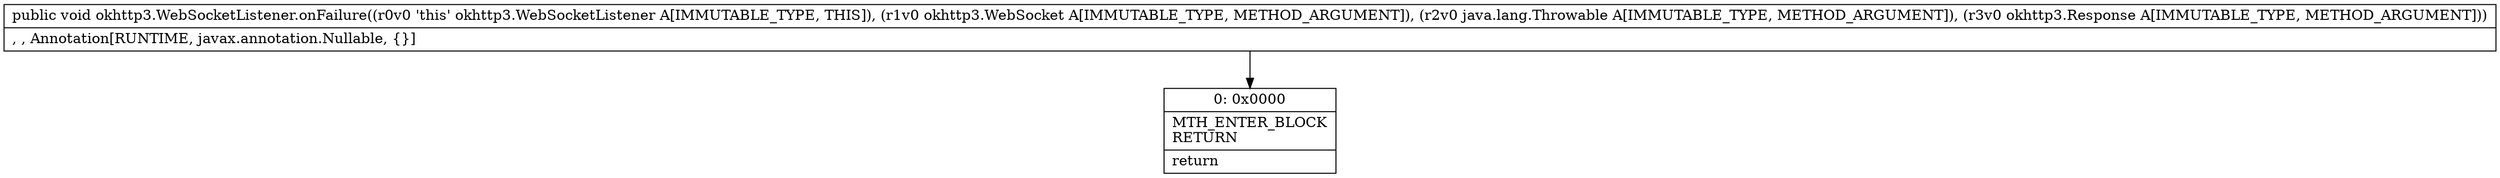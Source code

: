 digraph "CFG forokhttp3.WebSocketListener.onFailure(Lokhttp3\/WebSocket;Ljava\/lang\/Throwable;Lokhttp3\/Response;)V" {
Node_0 [shape=record,label="{0\:\ 0x0000|MTH_ENTER_BLOCK\lRETURN\l|return\l}"];
MethodNode[shape=record,label="{public void okhttp3.WebSocketListener.onFailure((r0v0 'this' okhttp3.WebSocketListener A[IMMUTABLE_TYPE, THIS]), (r1v0 okhttp3.WebSocket A[IMMUTABLE_TYPE, METHOD_ARGUMENT]), (r2v0 java.lang.Throwable A[IMMUTABLE_TYPE, METHOD_ARGUMENT]), (r3v0 okhttp3.Response A[IMMUTABLE_TYPE, METHOD_ARGUMENT]))  | , , Annotation[RUNTIME, javax.annotation.Nullable, \{\}]\l}"];
MethodNode -> Node_0;
}

